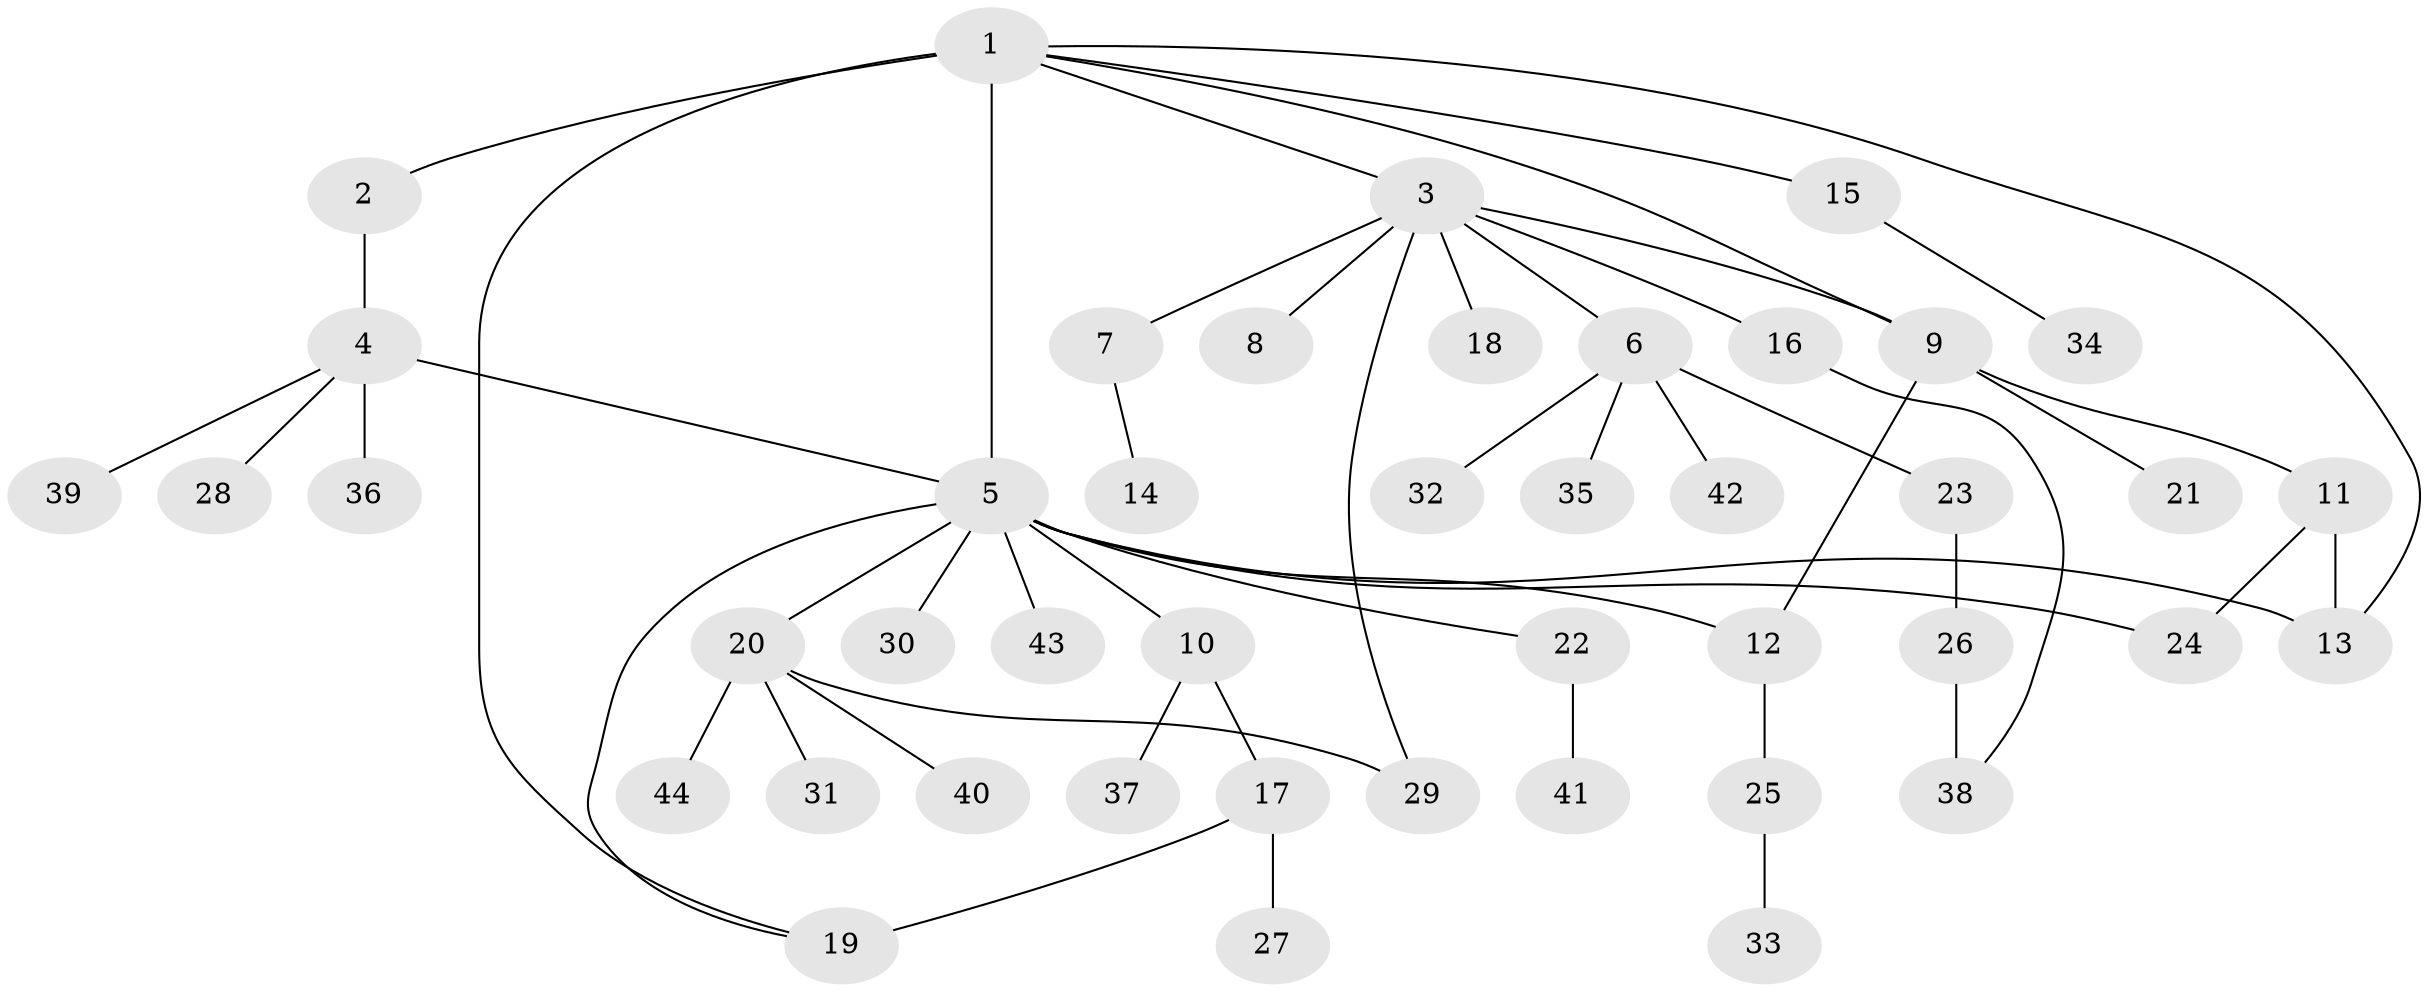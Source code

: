 // original degree distribution, {16: 0.011764705882352941, 3: 0.09411764705882353, 1: 0.5529411764705883, 9: 0.011764705882352941, 6: 0.058823529411764705, 4: 0.047058823529411764, 2: 0.18823529411764706, 8: 0.011764705882352941, 5: 0.023529411764705882}
// Generated by graph-tools (version 1.1) at 2025/35/03/09/25 02:35:42]
// undirected, 44 vertices, 53 edges
graph export_dot {
graph [start="1"]
  node [color=gray90,style=filled];
  1;
  2;
  3;
  4;
  5;
  6;
  7;
  8;
  9;
  10;
  11;
  12;
  13;
  14;
  15;
  16;
  17;
  18;
  19;
  20;
  21;
  22;
  23;
  24;
  25;
  26;
  27;
  28;
  29;
  30;
  31;
  32;
  33;
  34;
  35;
  36;
  37;
  38;
  39;
  40;
  41;
  42;
  43;
  44;
  1 -- 2 [weight=1.0];
  1 -- 3 [weight=1.0];
  1 -- 5 [weight=9.0];
  1 -- 9 [weight=1.0];
  1 -- 13 [weight=1.0];
  1 -- 15 [weight=1.0];
  1 -- 19 [weight=1.0];
  2 -- 4 [weight=1.0];
  3 -- 6 [weight=1.0];
  3 -- 7 [weight=1.0];
  3 -- 8 [weight=1.0];
  3 -- 9 [weight=1.0];
  3 -- 16 [weight=1.0];
  3 -- 18 [weight=1.0];
  3 -- 29 [weight=1.0];
  4 -- 5 [weight=1.0];
  4 -- 28 [weight=1.0];
  4 -- 36 [weight=1.0];
  4 -- 39 [weight=1.0];
  5 -- 10 [weight=1.0];
  5 -- 12 [weight=1.0];
  5 -- 13 [weight=1.0];
  5 -- 19 [weight=1.0];
  5 -- 20 [weight=1.0];
  5 -- 22 [weight=1.0];
  5 -- 24 [weight=1.0];
  5 -- 30 [weight=1.0];
  5 -- 43 [weight=2.0];
  6 -- 23 [weight=1.0];
  6 -- 32 [weight=1.0];
  6 -- 35 [weight=1.0];
  6 -- 42 [weight=1.0];
  7 -- 14 [weight=1.0];
  9 -- 11 [weight=1.0];
  9 -- 12 [weight=1.0];
  9 -- 21 [weight=1.0];
  10 -- 17 [weight=1.0];
  10 -- 37 [weight=1.0];
  11 -- 13 [weight=5.0];
  11 -- 24 [weight=1.0];
  12 -- 25 [weight=1.0];
  15 -- 34 [weight=1.0];
  16 -- 38 [weight=1.0];
  17 -- 19 [weight=2.0];
  17 -- 27 [weight=2.0];
  20 -- 29 [weight=1.0];
  20 -- 31 [weight=1.0];
  20 -- 40 [weight=1.0];
  20 -- 44 [weight=1.0];
  22 -- 41 [weight=2.0];
  23 -- 26 [weight=1.0];
  25 -- 33 [weight=1.0];
  26 -- 38 [weight=2.0];
}

